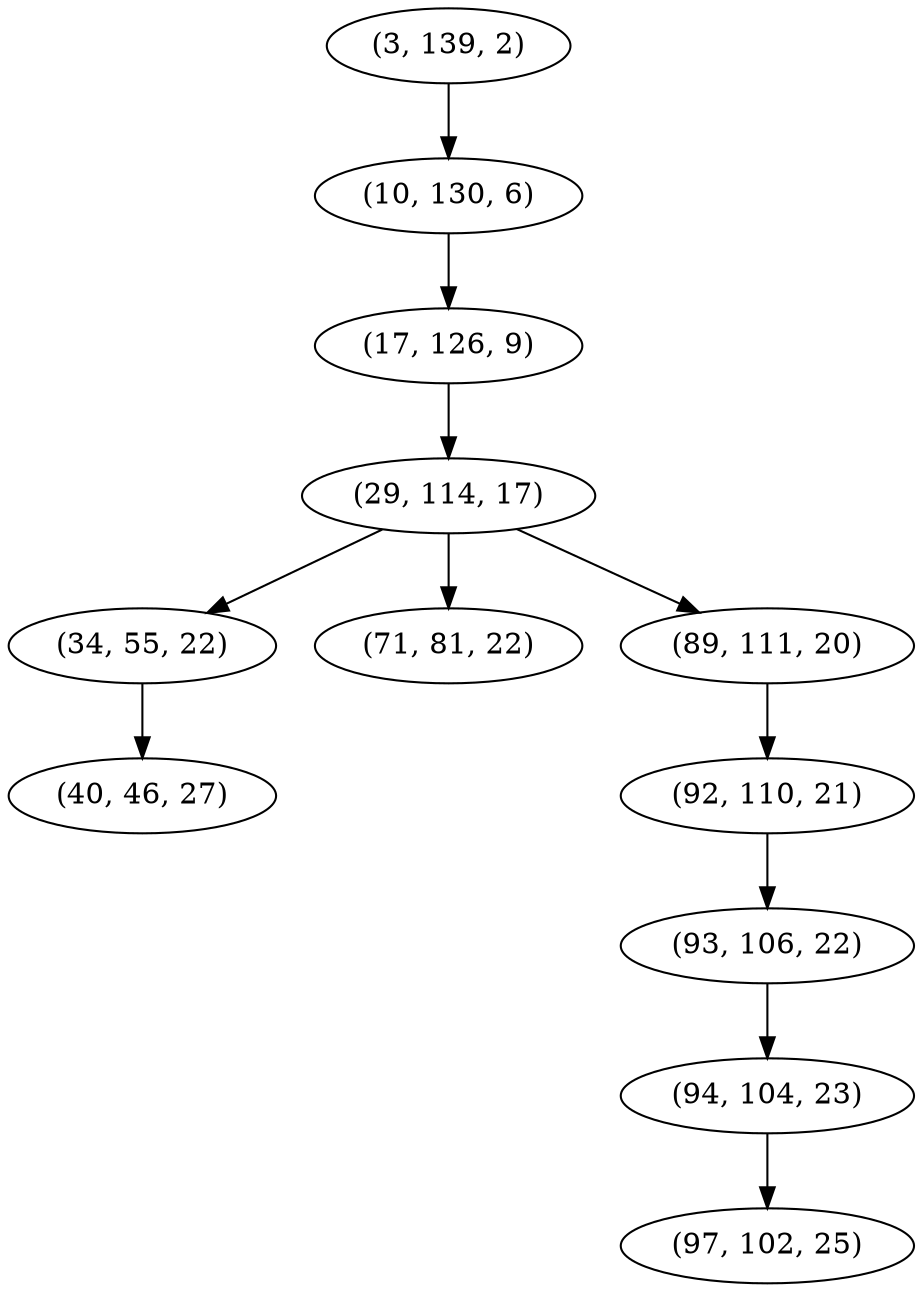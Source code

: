 digraph tree {
    "(3, 139, 2)";
    "(10, 130, 6)";
    "(17, 126, 9)";
    "(29, 114, 17)";
    "(34, 55, 22)";
    "(40, 46, 27)";
    "(71, 81, 22)";
    "(89, 111, 20)";
    "(92, 110, 21)";
    "(93, 106, 22)";
    "(94, 104, 23)";
    "(97, 102, 25)";
    "(3, 139, 2)" -> "(10, 130, 6)";
    "(10, 130, 6)" -> "(17, 126, 9)";
    "(17, 126, 9)" -> "(29, 114, 17)";
    "(29, 114, 17)" -> "(34, 55, 22)";
    "(29, 114, 17)" -> "(71, 81, 22)";
    "(29, 114, 17)" -> "(89, 111, 20)";
    "(34, 55, 22)" -> "(40, 46, 27)";
    "(89, 111, 20)" -> "(92, 110, 21)";
    "(92, 110, 21)" -> "(93, 106, 22)";
    "(93, 106, 22)" -> "(94, 104, 23)";
    "(94, 104, 23)" -> "(97, 102, 25)";
}
